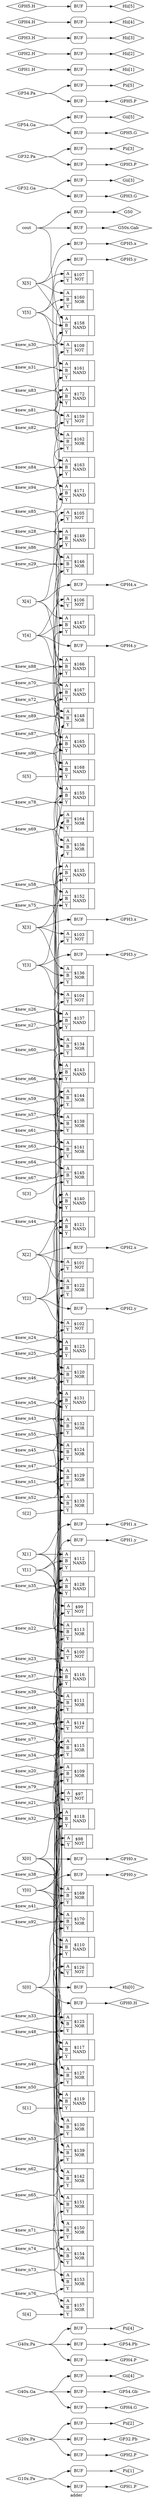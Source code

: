 digraph "adder" {
label="adder";
rankdir="LR";
remincross=true;
n71 [ shape=diamond, label="G10x.Pa", color="black", fontcolor="black" ];
n72 [ shape=diamond, label="G20x.Pa", color="black", fontcolor="black" ];
n73 [ shape=diamond, label="G40x.Ga", color="black", fontcolor="black" ];
n74 [ shape=diamond, label="G40x.Pa", color="black", fontcolor="black" ];
n75 [ shape=diamond, label="G50", color="black", fontcolor="black" ];
n76 [ shape=diamond, label="G50x.Gab", color="black", fontcolor="black" ];
n77 [ shape=diamond, label="GP32.Ga", color="black", fontcolor="black" ];
n78 [ shape=diamond, label="GP32.Pa", color="black", fontcolor="black" ];
n79 [ shape=diamond, label="GP32.Pb", color="black", fontcolor="black" ];
n80 [ shape=diamond, label="GP54.Ga", color="black", fontcolor="black" ];
n81 [ shape=diamond, label="GP54.Gb", color="black", fontcolor="black" ];
n82 [ shape=diamond, label="GP54.Pa", color="black", fontcolor="black" ];
n83 [ shape=diamond, label="GP54.Pb", color="black", fontcolor="black" ];
n84 [ shape=diamond, label="GPH0.H", color="black", fontcolor="black" ];
n85 [ shape=diamond, label="GPH0.x", color="black", fontcolor="black" ];
n86 [ shape=diamond, label="GPH0.y", color="black", fontcolor="black" ];
n87 [ shape=diamond, label="GPH1.H", color="black", fontcolor="black" ];
n88 [ shape=diamond, label="GPH1.P", color="black", fontcolor="black" ];
n89 [ shape=diamond, label="GPH1.x", color="black", fontcolor="black" ];
n90 [ shape=diamond, label="GPH1.y", color="black", fontcolor="black" ];
n91 [ shape=diamond, label="GPH2.H", color="black", fontcolor="black" ];
n92 [ shape=diamond, label="GPH2.P", color="black", fontcolor="black" ];
n93 [ shape=diamond, label="GPH2.x", color="black", fontcolor="black" ];
n94 [ shape=diamond, label="GPH2.y", color="black", fontcolor="black" ];
n95 [ shape=diamond, label="GPH3.G", color="black", fontcolor="black" ];
n96 [ shape=diamond, label="GPH3.H", color="black", fontcolor="black" ];
n97 [ shape=diamond, label="GPH3.P", color="black", fontcolor="black" ];
n98 [ shape=diamond, label="GPH3.x", color="black", fontcolor="black" ];
n99 [ shape=diamond, label="GPH3.y", color="black", fontcolor="black" ];
n100 [ shape=diamond, label="GPH4.G", color="black", fontcolor="black" ];
n101 [ shape=diamond, label="GPH4.H", color="black", fontcolor="black" ];
n102 [ shape=diamond, label="GPH4.P", color="black", fontcolor="black" ];
n103 [ shape=diamond, label="GPH4.x", color="black", fontcolor="black" ];
n104 [ shape=diamond, label="GPH4.y", color="black", fontcolor="black" ];
n105 [ shape=diamond, label="GPH5.G", color="black", fontcolor="black" ];
n106 [ shape=diamond, label="GPH5.H", color="black", fontcolor="black" ];
n107 [ shape=diamond, label="GPH5.P", color="black", fontcolor="black" ];
n108 [ shape=diamond, label="GPH5.x", color="black", fontcolor="black" ];
n109 [ shape=diamond, label="GPH5.y", color="black", fontcolor="black" ];
n110 [ shape=diamond, label="Gii[3]", color="black", fontcolor="black" ];
n111 [ shape=diamond, label="Gii[4]", color="black", fontcolor="black" ];
n112 [ shape=diamond, label="Gii[5]", color="black", fontcolor="black" ];
n113 [ shape=diamond, label="Hii[0]", color="black", fontcolor="black" ];
n114 [ shape=diamond, label="Hii[1]", color="black", fontcolor="black" ];
n115 [ shape=diamond, label="Hii[2]", color="black", fontcolor="black" ];
n116 [ shape=diamond, label="Hii[3]", color="black", fontcolor="black" ];
n117 [ shape=diamond, label="Hii[4]", color="black", fontcolor="black" ];
n118 [ shape=diamond, label="Hii[5]", color="black", fontcolor="black" ];
n119 [ shape=diamond, label="Pii[1]", color="black", fontcolor="black" ];
n120 [ shape=diamond, label="Pii[2]", color="black", fontcolor="black" ];
n121 [ shape=diamond, label="Pii[3]", color="black", fontcolor="black" ];
n122 [ shape=diamond, label="Pii[4]", color="black", fontcolor="black" ];
n123 [ shape=diamond, label="Pii[5]", color="black", fontcolor="black" ];
n124 [ shape=octagon, label="S[0]", color="black", fontcolor="black" ];
n125 [ shape=octagon, label="S[1]", color="black", fontcolor="black" ];
n126 [ shape=octagon, label="S[2]", color="black", fontcolor="black" ];
n127 [ shape=octagon, label="S[3]", color="black", fontcolor="black" ];
n128 [ shape=octagon, label="S[4]", color="black", fontcolor="black" ];
n129 [ shape=octagon, label="S[5]", color="black", fontcolor="black" ];
n130 [ shape=octagon, label="X[0]", color="black", fontcolor="black" ];
n131 [ shape=octagon, label="X[1]", color="black", fontcolor="black" ];
n132 [ shape=octagon, label="X[2]", color="black", fontcolor="black" ];
n133 [ shape=octagon, label="X[3]", color="black", fontcolor="black" ];
n134 [ shape=octagon, label="X[4]", color="black", fontcolor="black" ];
n135 [ shape=octagon, label="X[5]", color="black", fontcolor="black" ];
n136 [ shape=octagon, label="Y[0]", color="black", fontcolor="black" ];
n137 [ shape=octagon, label="Y[1]", color="black", fontcolor="black" ];
n138 [ shape=octagon, label="Y[2]", color="black", fontcolor="black" ];
n139 [ shape=octagon, label="Y[3]", color="black", fontcolor="black" ];
n140 [ shape=octagon, label="Y[4]", color="black", fontcolor="black" ];
n141 [ shape=octagon, label="Y[5]", color="black", fontcolor="black" ];
n142 [ shape=octagon, label="cout", color="black", fontcolor="black" ];
c145 [ shape=record, label="{{<p143> A|<p144> Y}|$100\nNOT|{}}" ];
c146 [ shape=record, label="{{<p143> A|<p144> Y}|$101\nNOT|{}}" ];
c147 [ shape=record, label="{{<p143> A|<p144> Y}|$102\nNOT|{}}" ];
c148 [ shape=record, label="{{<p143> A|<p144> Y}|$103\nNOT|{}}" ];
c149 [ shape=record, label="{{<p143> A|<p144> Y}|$104\nNOT|{}}" ];
c150 [ shape=record, label="{{<p143> A|<p144> Y}|$105\nNOT|{}}" ];
c151 [ shape=record, label="{{<p143> A|<p144> Y}|$106\nNOT|{}}" ];
c152 [ shape=record, label="{{<p143> A|<p144> Y}|$107\nNOT|{}}" ];
c153 [ shape=record, label="{{<p143> A|<p144> Y}|$108\nNOT|{}}" ];
c155 [ shape=record, label="{{<p143> A|<p154> B|<p144> Y}|$109\nNOR|{}}" ];
c156 [ shape=record, label="{{<p143> A|<p154> B|<p144> Y}|$110\nNAND|{}}" ];
c157 [ shape=record, label="{{<p143> A|<p154> B|<p144> Y}|$111\nNOR|{}}" ];
c158 [ shape=record, label="{{<p143> A|<p154> B|<p144> Y}|$112\nNAND|{}}" ];
c159 [ shape=record, label="{{<p143> A|<p154> B|<p144> Y}|$113\nNOR|{}}" ];
c160 [ shape=record, label="{{<p143> A|<p144> Y}|$114\nNOT|{}}" ];
c161 [ shape=record, label="{{<p143> A|<p154> B|<p144> Y}|$115\nNOR|{}}" ];
c162 [ shape=record, label="{{<p143> A|<p154> B|<p144> Y}|$116\nNAND|{}}" ];
c163 [ shape=record, label="{{<p143> A|<p154> B|<p144> Y}|$117\nNAND|{}}" ];
c164 [ shape=record, label="{{<p143> A|<p154> B|<p144> Y}|$118\nNAND|{}}" ];
c165 [ shape=record, label="{{<p143> A|<p154> B|<p144> Y}|$119\nNAND|{}}" ];
c166 [ shape=record, label="{{<p143> A|<p154> B|<p144> Y}|$120\nNOR|{}}" ];
c167 [ shape=record, label="{{<p143> A|<p154> B|<p144> Y}|$121\nNAND|{}}" ];
c168 [ shape=record, label="{{<p143> A|<p154> B|<p144> Y}|$122\nNOR|{}}" ];
c169 [ shape=record, label="{{<p143> A|<p154> B|<p144> Y}|$123\nNAND|{}}" ];
c170 [ shape=record, label="{{<p143> A|<p154> B|<p144> Y}|$124\nNOR|{}}" ];
c171 [ shape=record, label="{{<p143> A|<p154> B|<p144> Y}|$125\nNOR|{}}" ];
c172 [ shape=record, label="{{<p143> A|<p144> Y}|$126\nNOT|{}}" ];
c173 [ shape=record, label="{{<p143> A|<p154> B|<p144> Y}|$127\nNOR|{}}" ];
c174 [ shape=record, label="{{<p143> A|<p154> B|<p144> Y}|$128\nNAND|{}}" ];
c175 [ shape=record, label="{{<p143> A|<p154> B|<p144> Y}|$129\nNOR|{}}" ];
c176 [ shape=record, label="{{<p143> A|<p154> B|<p144> Y}|$130\nNOR|{}}" ];
c177 [ shape=record, label="{{<p143> A|<p154> B|<p144> Y}|$131\nNAND|{}}" ];
c178 [ shape=record, label="{{<p143> A|<p154> B|<p144> Y}|$132\nNOR|{}}" ];
c179 [ shape=record, label="{{<p143> A|<p154> B|<p144> Y}|$133\nNOR|{}}" ];
c180 [ shape=record, label="{{<p143> A|<p154> B|<p144> Y}|$134\nNOR|{}}" ];
c181 [ shape=record, label="{{<p143> A|<p154> B|<p144> Y}|$135\nNAND|{}}" ];
c182 [ shape=record, label="{{<p143> A|<p154> B|<p144> Y}|$136\nNOR|{}}" ];
c183 [ shape=record, label="{{<p143> A|<p154> B|<p144> Y}|$137\nNAND|{}}" ];
c184 [ shape=record, label="{{<p143> A|<p154> B|<p144> Y}|$138\nNOR|{}}" ];
c185 [ shape=record, label="{{<p143> A|<p154> B|<p144> Y}|$139\nNOR|{}}" ];
c186 [ shape=record, label="{{<p143> A|<p154> B|<p144> Y}|$140\nNAND|{}}" ];
c187 [ shape=record, label="{{<p143> A|<p154> B|<p144> Y}|$141\nNOR|{}}" ];
c188 [ shape=record, label="{{<p143> A|<p154> B|<p144> Y}|$142\nNOR|{}}" ];
c189 [ shape=record, label="{{<p143> A|<p154> B|<p144> Y}|$143\nNAND|{}}" ];
c190 [ shape=record, label="{{<p143> A|<p154> B|<p144> Y}|$144\nNOR|{}}" ];
c191 [ shape=record, label="{{<p143> A|<p154> B|<p144> Y}|$145\nNOR|{}}" ];
c192 [ shape=record, label="{{<p143> A|<p154> B|<p144> Y}|$146\nNOR|{}}" ];
c193 [ shape=record, label="{{<p143> A|<p154> B|<p144> Y}|$147\nNAND|{}}" ];
c194 [ shape=record, label="{{<p143> A|<p154> B|<p144> Y}|$148\nNOR|{}}" ];
c195 [ shape=record, label="{{<p143> A|<p154> B|<p144> Y}|$149\nNAND|{}}" ];
c196 [ shape=record, label="{{<p143> A|<p154> B|<p144> Y}|$150\nNOR|{}}" ];
c197 [ shape=record, label="{{<p143> A|<p154> B|<p144> Y}|$151\nNOR|{}}" ];
c198 [ shape=record, label="{{<p143> A|<p154> B|<p144> Y}|$152\nNAND|{}}" ];
c199 [ shape=record, label="{{<p143> A|<p154> B|<p144> Y}|$153\nNOR|{}}" ];
c200 [ shape=record, label="{{<p143> A|<p154> B|<p144> Y}|$154\nNOR|{}}" ];
c201 [ shape=record, label="{{<p143> A|<p154> B|<p144> Y}|$155\nNAND|{}}" ];
c202 [ shape=record, label="{{<p143> A|<p154> B|<p144> Y}|$156\nNOR|{}}" ];
c203 [ shape=record, label="{{<p143> A|<p154> B|<p144> Y}|$157\nNOR|{}}" ];
c204 [ shape=record, label="{{<p143> A|<p154> B|<p144> Y}|$158\nNAND|{}}" ];
c205 [ shape=record, label="{{<p143> A|<p144> Y}|$159\nNOT|{}}" ];
c206 [ shape=record, label="{{<p143> A|<p154> B|<p144> Y}|$160\nNOR|{}}" ];
c207 [ shape=record, label="{{<p143> A|<p154> B|<p144> Y}|$161\nNAND|{}}" ];
c208 [ shape=record, label="{{<p143> A|<p154> B|<p144> Y}|$162\nNOR|{}}" ];
c209 [ shape=record, label="{{<p143> A|<p154> B|<p144> Y}|$163\nNAND|{}}" ];
c210 [ shape=record, label="{{<p143> A|<p154> B|<p144> Y}|$164\nNOR|{}}" ];
c211 [ shape=record, label="{{<p143> A|<p154> B|<p144> Y}|$165\nNAND|{}}" ];
c212 [ shape=record, label="{{<p143> A|<p154> B|<p144> Y}|$166\nNAND|{}}" ];
c213 [ shape=record, label="{{<p143> A|<p154> B|<p144> Y}|$167\nNAND|{}}" ];
c214 [ shape=record, label="{{<p143> A|<p154> B|<p144> Y}|$168\nNAND|{}}" ];
c215 [ shape=record, label="{{<p143> A|<p154> B|<p144> Y}|$169\nNOR|{}}" ];
c216 [ shape=record, label="{{<p143> A|<p154> B|<p144> Y}|$170\nNOR|{}}" ];
c217 [ shape=record, label="{{<p143> A|<p154> B|<p144> Y}|$171\nNAND|{}}" ];
c218 [ shape=record, label="{{<p143> A|<p154> B|<p144> Y}|$172\nNAND|{}}" ];
c219 [ shape=record, label="{{<p143> A|<p144> Y}|$97\nNOT|{}}" ];
c220 [ shape=record, label="{{<p143> A|<p144> Y}|$98\nNOT|{}}" ];
c221 [ shape=record, label="{{<p143> A|<p144> Y}|$99\nNOT|{}}" ];
x0 [shape=box, style=rounded, label="BUF"];
x1 [shape=box, style=rounded, label="BUF"];
x2 [shape=box, style=rounded, label="BUF"];
x3 [shape=box, style=rounded, label="BUF"];
x4 [shape=box, style=rounded, label="BUF"];
x5 [shape=box, style=rounded, label="BUF"];
x6 [shape=box, style=rounded, label="BUF"];
x7 [shape=box, style=rounded, label="BUF"];
x8 [shape=box, style=rounded, label="BUF"];
x9 [shape=box, style=rounded, label="BUF"];
x10 [shape=box, style=rounded, label="BUF"];
x11 [shape=box, style=rounded, label="BUF"];
x12 [shape=box, style=rounded, label="BUF"];
x13 [shape=box, style=rounded, label="BUF"];
x14 [shape=box, style=rounded, label="BUF"];
x15 [shape=box, style=rounded, label="BUF"];
x16 [shape=box, style=rounded, label="BUF"];
x17 [shape=box, style=rounded, label="BUF"];
x18 [shape=box, style=rounded, label="BUF"];
x19 [shape=box, style=rounded, label="BUF"];
x20 [shape=box, style=rounded, label="BUF"];
x21 [shape=box, style=rounded, label="BUF"];
x22 [shape=box, style=rounded, label="BUF"];
x23 [shape=box, style=rounded, label="BUF"];
x24 [shape=box, style=rounded, label="BUF"];
x25 [shape=box, style=rounded, label="BUF"];
x26 [shape=box, style=rounded, label="BUF"];
x27 [shape=box, style=rounded, label="BUF"];
x28 [shape=box, style=rounded, label="BUF"];
x29 [shape=box, style=rounded, label="BUF"];
x30 [shape=box, style=rounded, label="BUF"];
x31 [shape=box, style=rounded, label="BUF"];
x32 [shape=box, style=rounded, label="BUF"];
x33 [shape=box, style=rounded, label="BUF"];
x34 [shape=box, style=rounded, label="BUF"];
x35 [shape=box, style=rounded, label="BUF"];
x36 [shape=box, style=rounded, label="BUF"];
x37 [shape=box, style=rounded, label="BUF"];
x38 [shape=box, style=rounded, label="BUF"];
x39 [shape=box, style=rounded, label="BUF"];
n10 [ shape=diamond, label="$new_n28_" ];
n10:e -> c150:p144:w [color="black", label=""];
n10:e -> c192:p143:w [color="black", label=""];
n10:e -> c195:p143:w [color="black", label=""];
x32:e:e -> n100:w [color="black", label=""];
n101:e -> x13:w:w [color="black", label=""];
x33:e:e -> n102:w [color="black", label=""];
x34:e:e -> n103:w [color="black", label=""];
x35:e:e -> n104:w [color="black", label=""];
x36:e:e -> n105:w [color="black", label=""];
n106:e -> x15:w:w [color="black", label=""];
x37:e:e -> n107:w [color="black", label=""];
x38:e:e -> n108:w [color="black", label=""];
x39:e:e -> n109:w [color="black", label=""];
n11 [ shape=diamond, label="$new_n29_" ];
n11:e -> c151:p144:w [color="black", label=""];
n11:e -> c192:p154:w [color="black", label=""];
n11:e -> c195:p154:w [color="black", label=""];
x0:e:e -> n110:w [color="black", label=""];
x1:e:e -> n111:w [color="black", label=""];
x2:e:e -> n112:w [color="black", label=""];
x8:e:e -> n113:w [color="black", label=""];
x9:e:e -> n114:w [color="black", label=""];
x10:e:e -> n115:w [color="black", label=""];
x11:e:e -> n116:w [color="black", label=""];
x13:e:e -> n117:w [color="black", label=""];
x15:e:e -> n118:w [color="black", label=""];
x3:e:e -> n119:w [color="black", label=""];
n12 [ shape=diamond, label="$new_n30_" ];
n12:e -> c152:p144:w [color="black", label=""];
n12:e -> c207:p143:w [color="black", label=""];
x4:e:e -> n120:w [color="black", label=""];
x5:e:e -> n121:w [color="black", label=""];
x6:e:e -> n122:w [color="black", label=""];
x7:e:e -> n123:w [color="black", label=""];
n124:e -> c216:p144:w [color="black", label=""];
n124:e -> x19:w:w [color="black", label=""];
n124:e -> x8:w:w [color="black", label=""];
n125:e -> c165:p144:w [color="black", label=""];
n126:e -> c179:p144:w [color="black", label=""];
n127:e -> c191:p144:w [color="black", label=""];
n128:e -> c203:p144:w [color="black", label=""];
n129:e -> c214:p144:w [color="black", label=""];
n13 [ shape=diamond, label="$new_n31_" ];
n13:e -> c153:p144:w [color="black", label=""];
n13:e -> c207:p154:w [color="black", label=""];
n130:e -> c156:p143:w [color="black", label=""];
n130:e -> c215:p143:w [color="black", label=""];
n130:e -> c219:p143:w [color="black", label=""];
n130:e -> x20:w:w [color="black", label=""];
n131:e -> c158:p143:w [color="black", label=""];
n131:e -> c159:p143:w [color="black", label=""];
n131:e -> c221:p143:w [color="black", label=""];
n131:e -> x23:w:w [color="black", label=""];
n132:e -> c146:p143:w [color="black", label=""];
n132:e -> c167:p143:w [color="black", label=""];
n132:e -> c168:p143:w [color="black", label=""];
n132:e -> x26:w:w [color="black", label=""];
n133:e -> c148:p143:w [color="black", label=""];
n133:e -> c181:p143:w [color="black", label=""];
n133:e -> c182:p143:w [color="black", label=""];
n133:e -> x30:w:w [color="black", label=""];
n134:e -> c150:p143:w [color="black", label=""];
n134:e -> c193:p143:w [color="black", label=""];
n134:e -> c194:p143:w [color="black", label=""];
n134:e -> x34:w:w [color="black", label=""];
n135:e -> c152:p143:w [color="black", label=""];
n135:e -> c204:p143:w [color="black", label=""];
n135:e -> c206:p143:w [color="black", label=""];
n135:e -> x38:w:w [color="black", label=""];
n136:e -> c156:p154:w [color="black", label=""];
n136:e -> c215:p154:w [color="black", label=""];
n136:e -> c220:p143:w [color="black", label=""];
n136:e -> x21:w:w [color="black", label=""];
n137:e -> c145:p143:w [color="black", label=""];
n137:e -> c158:p154:w [color="black", label=""];
n137:e -> c159:p154:w [color="black", label=""];
n137:e -> x24:w:w [color="black", label=""];
n138:e -> c147:p143:w [color="black", label=""];
n138:e -> c167:p154:w [color="black", label=""];
n138:e -> c168:p154:w [color="black", label=""];
n138:e -> x27:w:w [color="black", label=""];
n139:e -> c149:p143:w [color="black", label=""];
n139:e -> c181:p154:w [color="black", label=""];
n139:e -> c182:p154:w [color="black", label=""];
n139:e -> x31:w:w [color="black", label=""];
n14 [ shape=diamond, label="$new_n32_" ];
n14:e -> c155:p144:w [color="black", label=""];
n14:e -> c164:p143:w [color="black", label=""];
n14:e -> c216:p143:w [color="black", label=""];
n140:e -> c151:p143:w [color="black", label=""];
n140:e -> c193:p154:w [color="black", label=""];
n140:e -> c194:p154:w [color="black", label=""];
n140:e -> x35:w:w [color="black", label=""];
n141:e -> c153:p143:w [color="black", label=""];
n141:e -> c204:p154:w [color="black", label=""];
n141:e -> c206:p154:w [color="black", label=""];
n141:e -> x39:w:w [color="black", label=""];
n142:e -> c218:p144:w [color="black", label=""];
n142:e -> x12:w:w [color="black", label=""];
n142:e -> x14:w:w [color="black", label=""];
n15 [ shape=diamond, label="$new_n33_" ];
n15:e -> c156:p144:w [color="black", label=""];
n15:e -> c163:p143:w [color="black", label=""];
n15:e -> c171:p143:w [color="black", label=""];
n16 [ shape=diamond, label="$new_n34_" ];
n16:e -> c157:p144:w [color="black", label=""];
n16:e -> c161:p143:w [color="black", label=""];
n16:e -> c173:p143:w [color="black", label=""];
n17 [ shape=diamond, label="$new_n35_" ];
n17:e -> c158:p144:w [color="black", label=""];
n17:e -> c162:p143:w [color="black", label=""];
n17:e -> c174:p143:w [color="black", label=""];
n18 [ shape=diamond, label="$new_n36_" ];
n18:e -> c159:p144:w [color="black", label=""];
n18:e -> c160:p143:w [color="black", label=""];
n18:e -> c161:p154:w [color="black", label=""];
n18:e -> c171:p154:w [color="black", label=""];
n19 [ shape=diamond, label="$new_n37_" ];
n19:e -> c160:p144:w [color="black", label=""];
n19:e -> c162:p154:w [color="black", label=""];
n2 [ shape=diamond, label="$new_n20_" ];
n2:e -> c155:p143:w [color="black", label=""];
n2:e -> c219:p144:w [color="black", label=""];
n20 [ shape=diamond, label="$new_n38_" ];
n20:e -> c161:p144:w [color="black", label=""];
n20:e -> c163:p154:w [color="black", label=""];
n21 [ shape=diamond, label="$new_n39_" ];
n21:e -> c162:p144:w [color="black", label=""];
n21:e -> c164:p154:w [color="black", label=""];
n22 [ shape=diamond, label="$new_n40_" ];
n22:e -> c163:p144:w [color="black", label=""];
n22:e -> c165:p143:w [color="black", label=""];
n23 [ shape=diamond, label="$new_n41_" ];
n23:e -> c164:p144:w [color="black", label=""];
n23:e -> c165:p154:w [color="black", label=""];
n24 [ shape=diamond, label="$new_n43_" ];
n24:e -> c166:p144:w [color="black", label=""];
n24:e -> c170:p143:w [color="black", label=""];
n24:e -> c178:p143:w [color="black", label=""];
n24:e -> c185:p143:w [color="black", label=""];
n25 [ shape=diamond, label="$new_n44_" ];
n25:e -> c167:p144:w [color="black", label=""];
n25:e -> c186:p143:w [color="black", label=""];
n26 [ shape=diamond, label="$new_n45_" ];
n26:e -> c168:p144:w [color="black", label=""];
n26:e -> c170:p154:w [color="black", label=""];
n26:e -> c176:p143:w [color="black", label=""];
n27 [ shape=diamond, label="$new_n46_" ];
n27:e -> c169:p144:w [color="black", label=""];
n27:e -> c177:p143:w [color="black", label=""];
n28 [ shape=diamond, label="$new_n47_" ];
n28:e -> c170:p144:w [color="black", label=""];
n28:e -> c175:p143:w [color="black", label=""];
n29 [ shape=diamond, label="$new_n48_" ];
n29:e -> c171:p144:w [color="black", label=""];
n29:e -> c172:p143:w [color="black", label=""];
n29:e -> c173:p154:w [color="black", label=""];
n3 [ shape=diamond, label="$new_n21_" ];
n3:e -> c155:p154:w [color="black", label=""];
n3:e -> c220:p144:w [color="black", label=""];
n30 [ shape=diamond, label="$new_n49_" ];
n30:e -> c172:p144:w [color="black", label=""];
n30:e -> c174:p154:w [color="black", label=""];
n31 [ shape=diamond, label="$new_n50_" ];
n31:e -> c173:p144:w [color="black", label=""];
n31:e -> c176:p154:w [color="black", label=""];
n32 [ shape=diamond, label="$new_n51_" ];
n32:e -> c174:p144:w [color="black", label=""];
n32:e -> c175:p154:w [color="black", label=""];
n32:e -> c177:p154:w [color="black", label=""];
n33 [ shape=diamond, label="$new_n52_" ];
n33:e -> c175:p144:w [color="black", label=""];
n33:e -> c179:p143:w [color="black", label=""];
n34 [ shape=diamond, label="$new_n53_" ];
n34:e -> c176:p144:w [color="black", label=""];
n34:e -> c185:p154:w [color="black", label=""];
n35 [ shape=diamond, label="$new_n54_" ];
n35:e -> c177:p144:w [color="black", label=""];
n35:e -> c178:p154:w [color="black", label=""];
n35:e -> c186:p154:w [color="black", label=""];
n36 [ shape=diamond, label="$new_n55_" ];
n36:e -> c178:p144:w [color="black", label=""];
n36:e -> c179:p154:w [color="black", label=""];
n37 [ shape=diamond, label="$new_n57_" ];
n37:e -> c180:p144:w [color="black", label=""];
n37:e -> c184:p143:w [color="black", label=""];
n37:e -> c190:p143:w [color="black", label=""];
n37:e -> c197:p143:w [color="black", label=""];
n38 [ shape=diamond, label="$new_n58_" ];
n38:e -> c181:p144:w [color="black", label=""];
n38:e -> c198:p143:w [color="black", label=""];
n39 [ shape=diamond, label="$new_n59_" ];
n39:e -> c182:p144:w [color="black", label=""];
n39:e -> c184:p154:w [color="black", label=""];
n39:e -> c188:p143:w [color="black", label=""];
n4 [ shape=diamond, label="$new_n22_" ];
n4:e -> c157:p143:w [color="black", label=""];
n4:e -> c221:p144:w [color="black", label=""];
n40 [ shape=diamond, label="$new_n60_" ];
n40:e -> c183:p144:w [color="black", label=""];
n40:e -> c189:p143:w [color="black", label=""];
n41 [ shape=diamond, label="$new_n61_" ];
n41:e -> c184:p144:w [color="black", label=""];
n41:e -> c187:p143:w [color="black", label=""];
n42 [ shape=diamond, label="$new_n62_" ];
n42:e -> c185:p144:w [color="black", label=""];
n42:e -> c188:p154:w [color="black", label=""];
n43 [ shape=diamond, label="$new_n63_" ];
n43:e -> c186:p144:w [color="black", label=""];
n43:e -> c187:p154:w [color="black", label=""];
n43:e -> c189:p154:w [color="black", label=""];
n44 [ shape=diamond, label="$new_n64_" ];
n44:e -> c187:p144:w [color="black", label=""];
n44:e -> c191:p143:w [color="black", label=""];
n45 [ shape=diamond, label="$new_n65_" ];
n45:e -> c188:p144:w [color="black", label=""];
n45:e -> c197:p154:w [color="black", label=""];
n46 [ shape=diamond, label="$new_n66_" ];
n46:e -> c189:p144:w [color="black", label=""];
n46:e -> c190:p154:w [color="black", label=""];
n46:e -> c198:p154:w [color="black", label=""];
n47 [ shape=diamond, label="$new_n67_" ];
n47:e -> c190:p144:w [color="black", label=""];
n47:e -> c191:p154:w [color="black", label=""];
n48 [ shape=diamond, label="$new_n69_" ];
n48:e -> c192:p144:w [color="black", label=""];
n48:e -> c196:p143:w [color="black", label=""];
n48:e -> c202:p143:w [color="black", label=""];
n48:e -> c210:p143:w [color="black", label=""];
n49 [ shape=diamond, label="$new_n70_" ];
n49:e -> c193:p144:w [color="black", label=""];
n49:e -> c211:p143:w [color="black", label=""];
n5 [ shape=diamond, label="$new_n23_" ];
n5:e -> c145:p144:w [color="black", label=""];
n5:e -> c157:p154:w [color="black", label=""];
n50 [ shape=diamond, label="$new_n71_" ];
n50:e -> c194:p144:w [color="black", label=""];
n50:e -> c196:p154:w [color="black", label=""];
n50:e -> c200:p143:w [color="black", label=""];
n51 [ shape=diamond, label="$new_n72_" ];
n51:e -> c195:p144:w [color="black", label=""];
n51:e -> c201:p143:w [color="black", label=""];
n52 [ shape=diamond, label="$new_n73_" ];
n52:e -> c196:p144:w [color="black", label=""];
n52:e -> c199:p143:w [color="black", label=""];
n53 [ shape=diamond, label="$new_n74_" ];
n53:e -> c197:p144:w [color="black", label=""];
n53:e -> c200:p154:w [color="black", label=""];
n54 [ shape=diamond, label="$new_n75_" ];
n54:e -> c198:p144:w [color="black", label=""];
n54:e -> c199:p154:w [color="black", label=""];
n54:e -> c201:p154:w [color="black", label=""];
n55 [ shape=diamond, label="$new_n76_" ];
n55:e -> c199:p144:w [color="black", label=""];
n55:e -> c203:p143:w [color="black", label=""];
n56 [ shape=diamond, label="$new_n77_" ];
n56:e -> c200:p144:w [color="black", label=""];
n56:e -> c210:p154:w [color="black", label=""];
n57 [ shape=diamond, label="$new_n78_" ];
n57:e -> c201:p144:w [color="black", label=""];
n57:e -> c202:p154:w [color="black", label=""];
n57:e -> c211:p154:w [color="black", label=""];
n58 [ shape=diamond, label="$new_n79_" ];
n58:e -> c202:p144:w [color="black", label=""];
n58:e -> c203:p154:w [color="black", label=""];
n59 [ shape=diamond, label="$new_n81_" ];
n59:e -> c204:p144:w [color="black", label=""];
n59:e -> c205:p143:w [color="black", label=""];
n59:e -> c209:p143:w [color="black", label=""];
n59:e -> c218:p143:w [color="black", label=""];
n6 [ shape=diamond, label="$new_n24_" ];
n6:e -> c146:p144:w [color="black", label=""];
n6:e -> c166:p143:w [color="black", label=""];
n6:e -> c169:p143:w [color="black", label=""];
n60 [ shape=diamond, label="$new_n82_" ];
n60:e -> c205:p144:w [color="black", label=""];
n60:e -> c208:p143:w [color="black", label=""];
n61 [ shape=diamond, label="$new_n83_" ];
n61:e -> c206:p144:w [color="black", label=""];
n61:e -> c208:p154:w [color="black", label=""];
n62 [ shape=diamond, label="$new_n84_" ];
n62:e -> c207:p144:w [color="black", label=""];
n62:e -> c209:p154:w [color="black", label=""];
n62:e -> c217:p143:w [color="black", label=""];
n63 [ shape=diamond, label="$new_n85_" ];
n63:e -> c208:p144:w [color="black", label=""];
n63:e -> c213:p143:w [color="black", label=""];
n64 [ shape=diamond, label="$new_n86_" ];
n64:e -> c209:p144:w [color="black", label=""];
n64:e -> c212:p143:w [color="black", label=""];
n65 [ shape=diamond, label="$new_n87_" ];
n65:e -> c210:p144:w [color="black", label=""];
n65:e -> c213:p154:w [color="black", label=""];
n66 [ shape=diamond, label="$new_n88_" ];
n66:e -> c211:p144:w [color="black", label=""];
n66:e -> c212:p154:w [color="black", label=""];
n66:e -> c217:p154:w [color="black", label=""];
n67 [ shape=diamond, label="$new_n89_" ];
n67:e -> c212:p144:w [color="black", label=""];
n67:e -> c214:p143:w [color="black", label=""];
n68 [ shape=diamond, label="$new_n90_" ];
n68:e -> c213:p144:w [color="black", label=""];
n68:e -> c214:p154:w [color="black", label=""];
n69 [ shape=diamond, label="$new_n92_" ];
n69:e -> c215:p144:w [color="black", label=""];
n69:e -> c216:p154:w [color="black", label=""];
n7 [ shape=diamond, label="$new_n25_" ];
n7:e -> c147:p144:w [color="black", label=""];
n7:e -> c166:p154:w [color="black", label=""];
n7:e -> c169:p154:w [color="black", label=""];
n70 [ shape=diamond, label="$new_n94_" ];
n70:e -> c217:p144:w [color="black", label=""];
n70:e -> c218:p154:w [color="black", label=""];
n71:e -> x22:w:w [color="black", label=""];
n71:e -> x3:w:w [color="black", label=""];
n72:e -> x16:w:w [color="black", label=""];
n72:e -> x25:w:w [color="black", label=""];
n72:e -> x4:w:w [color="black", label=""];
n73:e -> x17:w:w [color="black", label=""];
n73:e -> x1:w:w [color="black", label=""];
n73:e -> x32:w:w [color="black", label=""];
n74:e -> x18:w:w [color="black", label=""];
n74:e -> x33:w:w [color="black", label=""];
n74:e -> x6:w:w [color="black", label=""];
x12:e:e -> n75:w [color="black", label=""];
x14:e:e -> n76:w [color="black", label=""];
n77:e -> x0:w:w [color="black", label=""];
n77:e -> x28:w:w [color="black", label=""];
n78:e -> x29:w:w [color="black", label=""];
n78:e -> x5:w:w [color="black", label=""];
x16:e:e -> n79:w [color="black", label=""];
n8 [ shape=diamond, label="$new_n26_" ];
n8:e -> c148:p144:w [color="black", label=""];
n8:e -> c180:p143:w [color="black", label=""];
n8:e -> c183:p143:w [color="black", label=""];
n80:e -> x2:w:w [color="black", label=""];
n80:e -> x36:w:w [color="black", label=""];
x17:e:e -> n81:w [color="black", label=""];
n82:e -> x37:w:w [color="black", label=""];
n82:e -> x7:w:w [color="black", label=""];
x18:e:e -> n83:w [color="black", label=""];
x19:e:e -> n84:w [color="black", label=""];
x20:e:e -> n85:w [color="black", label=""];
x21:e:e -> n86:w [color="black", label=""];
n87:e -> x9:w:w [color="black", label=""];
x22:e:e -> n88:w [color="black", label=""];
x23:e:e -> n89:w [color="black", label=""];
n9 [ shape=diamond, label="$new_n27_" ];
n9:e -> c149:p144:w [color="black", label=""];
n9:e -> c180:p154:w [color="black", label=""];
n9:e -> c183:p154:w [color="black", label=""];
x24:e:e -> n90:w [color="black", label=""];
n91:e -> x10:w:w [color="black", label=""];
x25:e:e -> n92:w [color="black", label=""];
x26:e:e -> n93:w [color="black", label=""];
x27:e:e -> n94:w [color="black", label=""];
x28:e:e -> n95:w [color="black", label=""];
n96:e -> x11:w:w [color="black", label=""];
x29:e:e -> n97:w [color="black", label=""];
x30:e:e -> n98:w [color="black", label=""];
x31:e:e -> n99:w [color="black", label=""];
}
